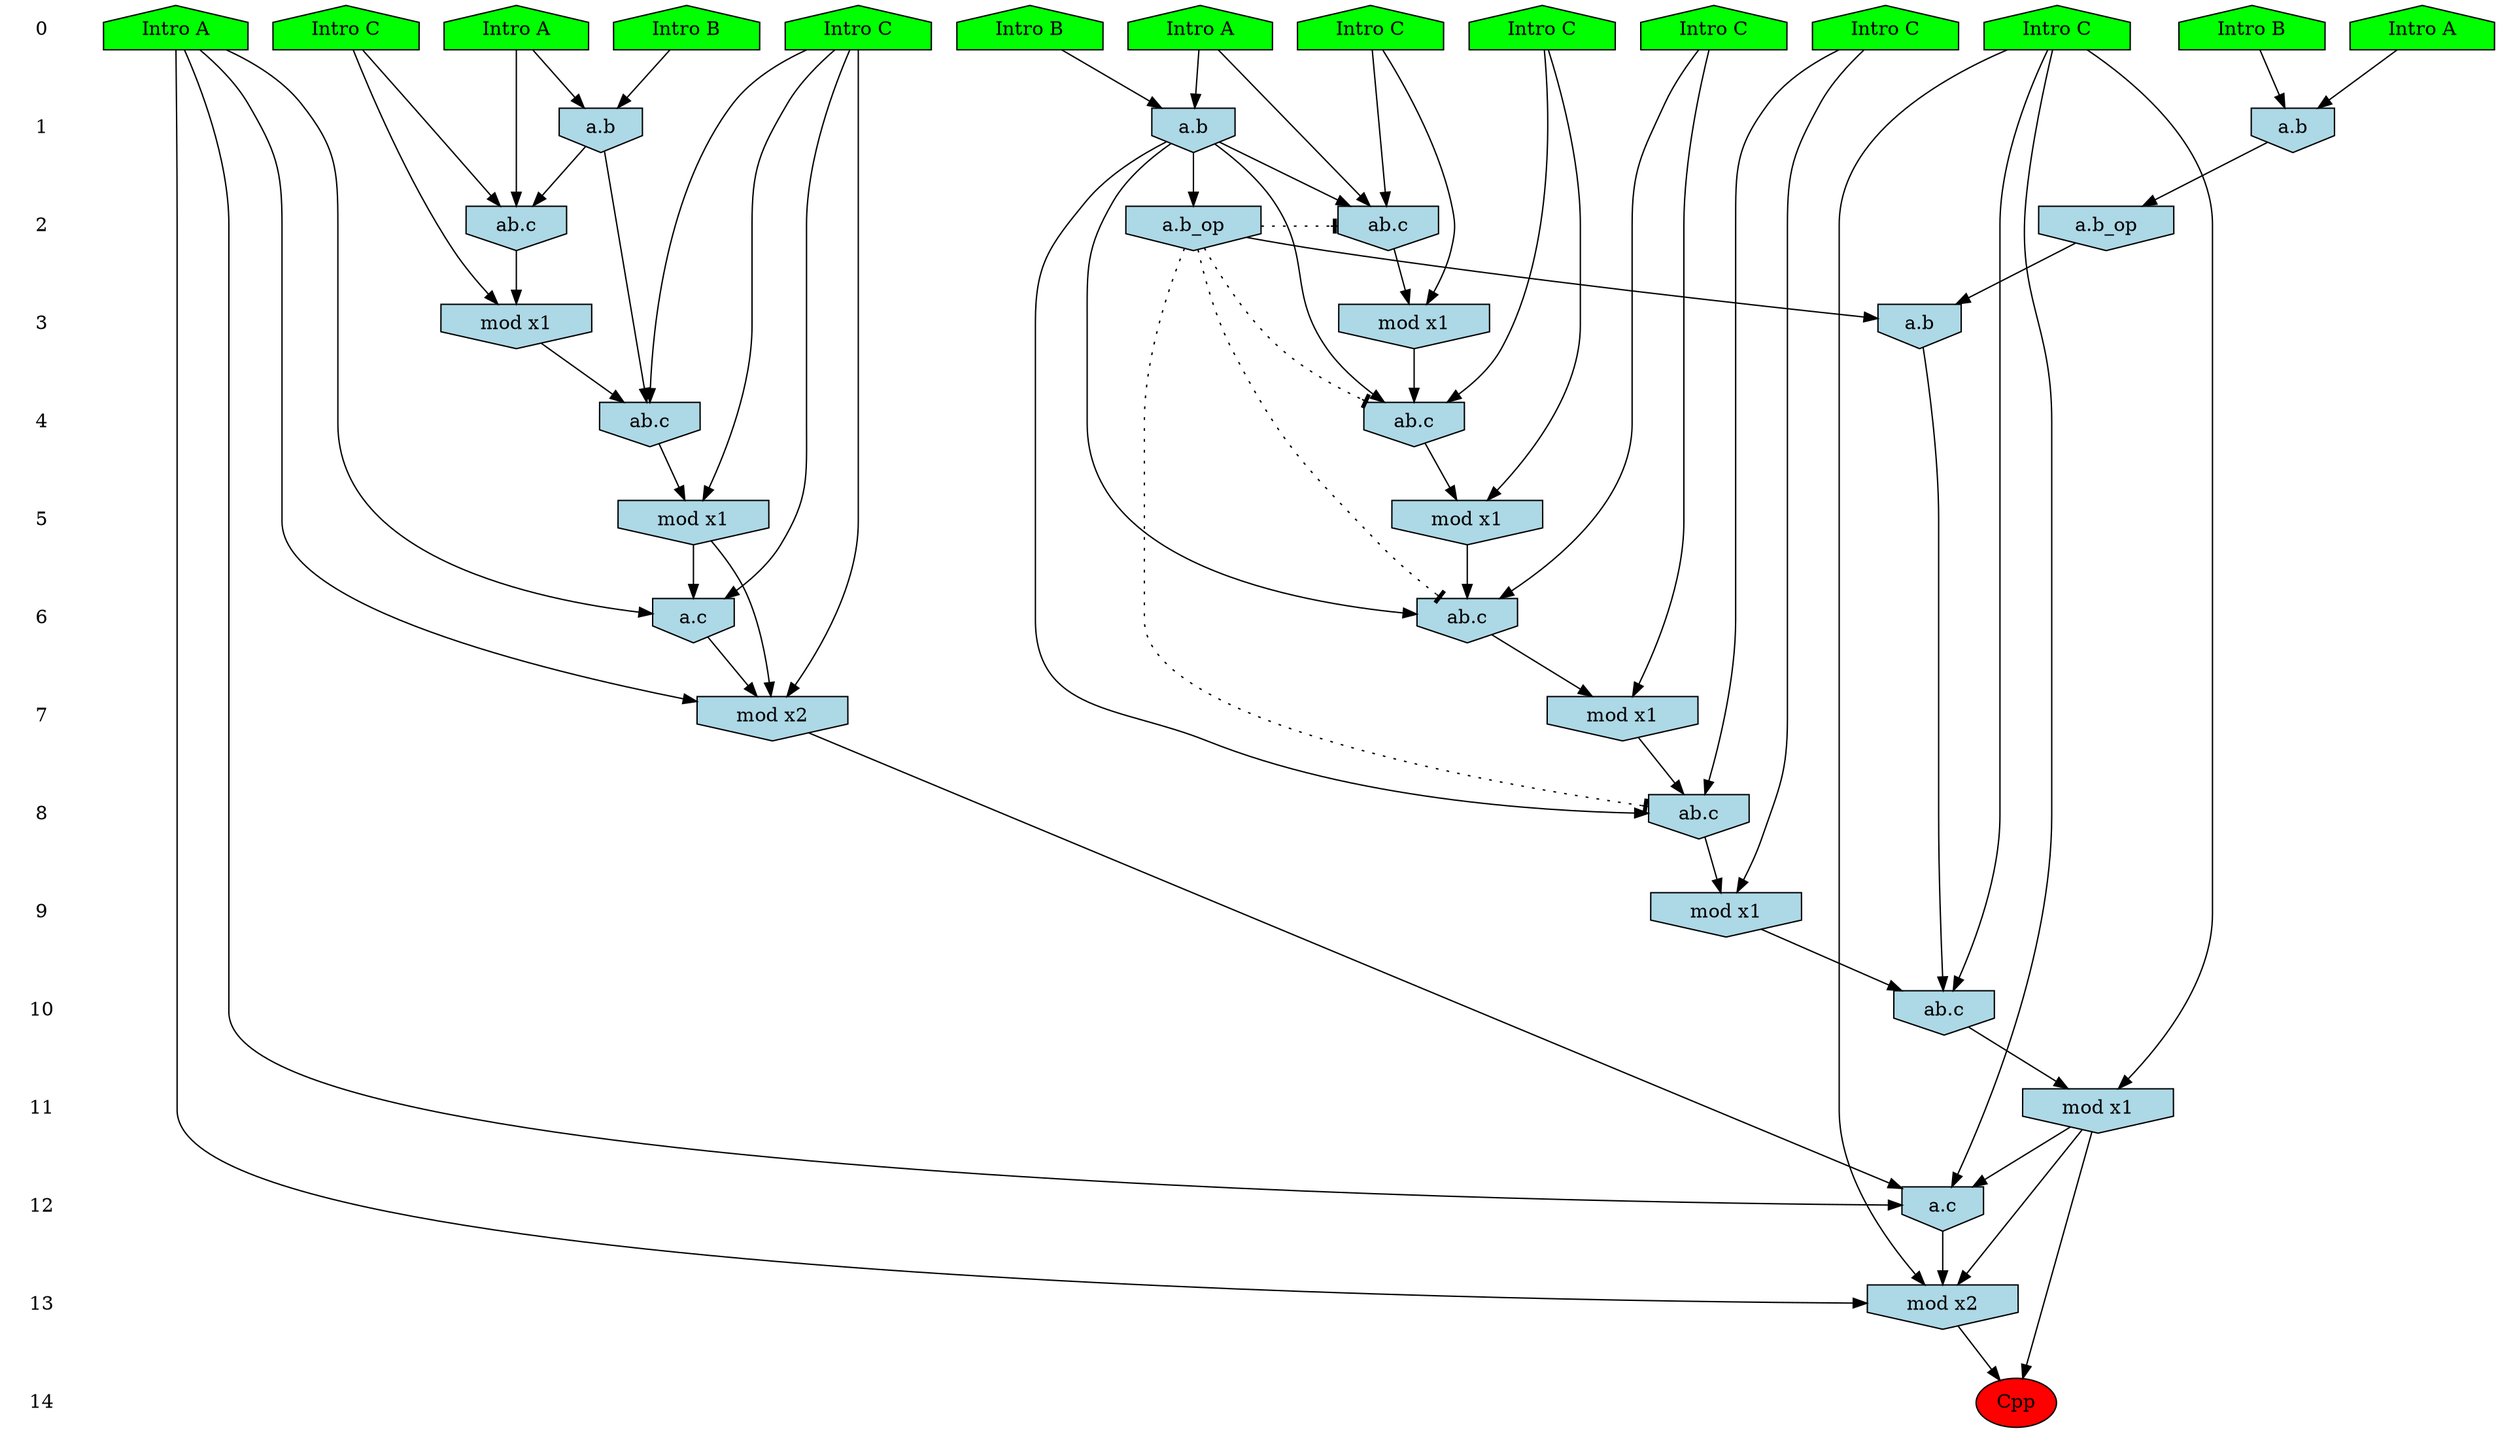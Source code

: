 /* Compression of 1 causal flows obtained in average at 1.867425E+01 t.u */
/* Compressed causal flows were: [3368] */
digraph G{
 ranksep=.5 ; 
{ rank = same ; "0" [shape=plaintext] ; node_1 [label ="Intro B", shape=house, style=filled, fillcolor=green] ;
node_2 [label ="Intro B", shape=house, style=filled, fillcolor=green] ;
node_3 [label ="Intro A", shape=house, style=filled, fillcolor=green] ;
node_4 [label ="Intro A", shape=house, style=filled, fillcolor=green] ;
node_5 [label ="Intro A", shape=house, style=filled, fillcolor=green] ;
node_6 [label ="Intro B", shape=house, style=filled, fillcolor=green] ;
node_7 [label ="Intro A", shape=house, style=filled, fillcolor=green] ;
node_8 [label ="Intro C", shape=house, style=filled, fillcolor=green] ;
node_9 [label ="Intro C", shape=house, style=filled, fillcolor=green] ;
node_10 [label ="Intro C", shape=house, style=filled, fillcolor=green] ;
node_11 [label ="Intro C", shape=house, style=filled, fillcolor=green] ;
node_12 [label ="Intro C", shape=house, style=filled, fillcolor=green] ;
node_13 [label ="Intro C", shape=house, style=filled, fillcolor=green] ;
node_14 [label ="Intro C", shape=house, style=filled, fillcolor=green] ;
}
{ rank = same ; "1" [shape=plaintext] ; node_15 [label="a.b", shape=invhouse, style=filled, fillcolor = lightblue] ;
node_20 [label="a.b", shape=invhouse, style=filled, fillcolor = lightblue] ;
node_22 [label="a.b", shape=invhouse, style=filled, fillcolor = lightblue] ;
}
{ rank = same ; "2" [shape=plaintext] ; node_16 [label="ab.c", shape=invhouse, style=filled, fillcolor = lightblue] ;
node_24 [label="a.b_op", shape=invhouse, style=filled, fillcolor = lightblue] ;
node_25 [label="ab.c", shape=invhouse, style=filled, fillcolor = lightblue] ;
node_31 [label="a.b_op", shape=invhouse, style=filled, fillcolor = lightblue] ;
}
{ rank = same ; "3" [shape=plaintext] ; node_17 [label="mod x1", shape=invhouse, style=filled, fillcolor = lightblue] ;
node_26 [label="mod x1", shape=invhouse, style=filled, fillcolor = lightblue] ;
node_34 [label="a.b", shape=invhouse, style=filled, fillcolor = lightblue] ;
}
{ rank = same ; "4" [shape=plaintext] ; node_18 [label="ab.c", shape=invhouse, style=filled, fillcolor = lightblue] ;
node_27 [label="ab.c", shape=invhouse, style=filled, fillcolor = lightblue] ;
}
{ rank = same ; "5" [shape=plaintext] ; node_19 [label="mod x1", shape=invhouse, style=filled, fillcolor = lightblue] ;
node_29 [label="mod x1", shape=invhouse, style=filled, fillcolor = lightblue] ;
}
{ rank = same ; "6" [shape=plaintext] ; node_21 [label="ab.c", shape=invhouse, style=filled, fillcolor = lightblue] ;
node_32 [label="a.c", shape=invhouse, style=filled, fillcolor = lightblue] ;
}
{ rank = same ; "7" [shape=plaintext] ; node_23 [label="mod x1", shape=invhouse, style=filled, fillcolor = lightblue] ;
node_33 [label="mod x2", shape=invhouse, style=filled, fillcolor = lightblue] ;
}
{ rank = same ; "8" [shape=plaintext] ; node_28 [label="ab.c", shape=invhouse, style=filled, fillcolor = lightblue] ;
}
{ rank = same ; "9" [shape=plaintext] ; node_30 [label="mod x1", shape=invhouse, style=filled, fillcolor = lightblue] ;
}
{ rank = same ; "10" [shape=plaintext] ; node_35 [label="ab.c", shape=invhouse, style=filled, fillcolor = lightblue] ;
}
{ rank = same ; "11" [shape=plaintext] ; node_36 [label="mod x1", shape=invhouse, style=filled, fillcolor = lightblue] ;
}
{ rank = same ; "12" [shape=plaintext] ; node_37 [label="a.c", shape=invhouse, style=filled, fillcolor = lightblue] ;
}
{ rank = same ; "13" [shape=plaintext] ; node_38 [label="mod x2", shape=invhouse, style=filled, fillcolor = lightblue] ;
}
{ rank = same ; "14" [shape=plaintext] ; node_39 [label ="Cpp", style=filled, fillcolor=red] ;
}
"0" -> "1" [style="invis"]; 
"1" -> "2" [style="invis"]; 
"2" -> "3" [style="invis"]; 
"3" -> "4" [style="invis"]; 
"4" -> "5" [style="invis"]; 
"5" -> "6" [style="invis"]; 
"6" -> "7" [style="invis"]; 
"7" -> "8" [style="invis"]; 
"8" -> "9" [style="invis"]; 
"9" -> "10" [style="invis"]; 
"10" -> "11" [style="invis"]; 
"11" -> "12" [style="invis"]; 
"12" -> "13" [style="invis"]; 
"13" -> "14" [style="invis"]; 
node_2 -> node_15
node_5 -> node_15
node_5 -> node_16
node_12 -> node_16
node_15 -> node_16
node_12 -> node_17
node_16 -> node_17
node_14 -> node_18
node_15 -> node_18
node_17 -> node_18
node_14 -> node_19
node_18 -> node_19
node_6 -> node_20
node_7 -> node_20
node_8 -> node_21
node_15 -> node_21
node_19 -> node_21
node_1 -> node_22
node_4 -> node_22
node_8 -> node_23
node_21 -> node_23
node_20 -> node_24
node_4 -> node_25
node_13 -> node_25
node_22 -> node_25
node_13 -> node_26
node_25 -> node_26
node_11 -> node_27
node_22 -> node_27
node_26 -> node_27
node_10 -> node_28
node_15 -> node_28
node_23 -> node_28
node_11 -> node_29
node_27 -> node_29
node_10 -> node_30
node_28 -> node_30
node_15 -> node_31
node_3 -> node_32
node_11 -> node_32
node_29 -> node_32
node_3 -> node_33
node_11 -> node_33
node_29 -> node_33
node_32 -> node_33
node_24 -> node_34
node_31 -> node_34
node_9 -> node_35
node_30 -> node_35
node_34 -> node_35
node_9 -> node_36
node_35 -> node_36
node_3 -> node_37
node_9 -> node_37
node_33 -> node_37
node_36 -> node_37
node_3 -> node_38
node_9 -> node_38
node_36 -> node_38
node_37 -> node_38
node_36 -> node_39
node_38 -> node_39
node_31 -> node_28 [style=dotted, arrowhead = tee] 
node_31 -> node_21 [style=dotted, arrowhead = tee] 
node_31 -> node_18 [style=dotted, arrowhead = tee] 
node_31 -> node_16 [style=dotted, arrowhead = tee] 
}
/*
 Dot generation time: 0.000169
*/